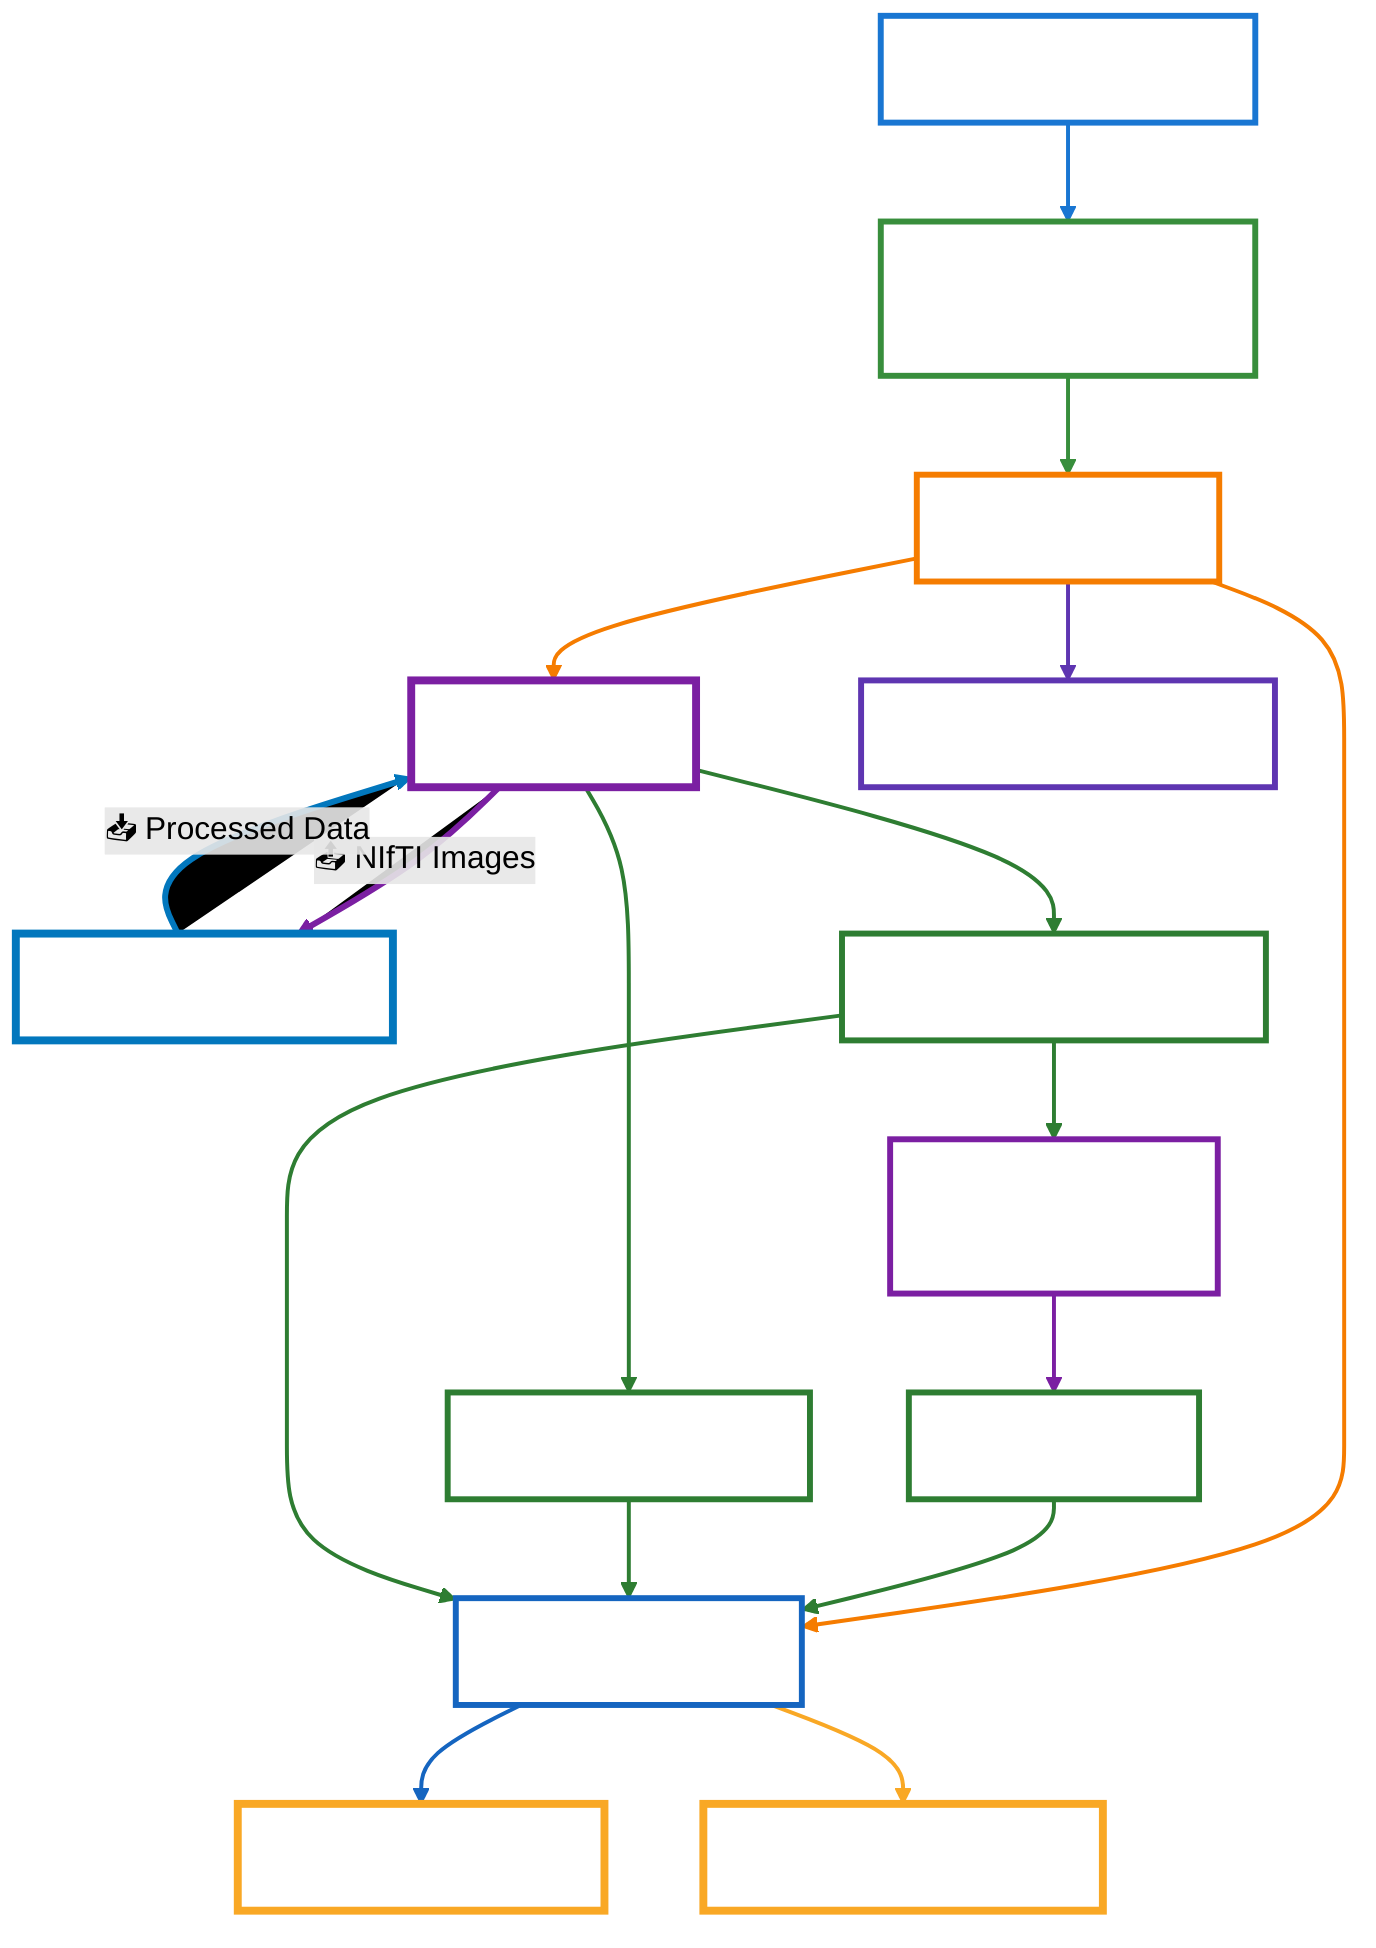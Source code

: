 graph TD
    A["📁 DICOM Images"] --> B["🔄 DICOM to NIfTI<br/>Conversion"]
    B --> C["🩻 NIfTI Files"]
    C --> D["🧠 Segment"]
    C --> I["🖥️ Image Server"]
    C --> M["🔍 DICOM Inspector"]
    D -->|"📤 NIfTI Images"| E["⚡ Nvidia Vista-3D"]
    E -->|"📥 Processed Data"| D
    D --> F["🎯 All Voxel Files"]
    D --> G["🔍 Single Voxel Files"]
    G --> L["🔄 NIfTI to PLY<br/>Conversion"]
    L --> J["🔺 PLY Files"]
    J --> I["🖥️ Image Server"]
    F --> I["🖥️ Image Server"]
    G --> I["🖥️ Image Server"]
    I --> H["👁️ NiiVue Viewer"]
    I --> K["👁️ Open 3D Viewer"]
    
    %% Input/Data nodes - Medical blue theme
    style A fill:transparent,stroke:#1976d2,stroke-width:3px,color:#fff,font-weight:bold
    style B fill:transparent,stroke:#388e3c,stroke-width:3px,color:#fff,font-weight:bold
    style C fill:transparent,stroke:#f57c00,stroke-width:3px,color:#fff,font-weight:bold
    
    %% Processing nodes - Tech purple theme
    style D fill:transparent,stroke:#7b1fa2,stroke-width:4px,color:#fff,font-weight:bold
    style E fill:transparent,stroke:#0277bd,stroke-width:4px,color:#fff,font-weight:bold
    style L fill:transparent,stroke:#7b1fa2,stroke-width:3px,color:#fff,font-weight:bold
    style M fill:transparent,stroke:#5e35b1,stroke-width:3px,color:#fff,font-weight:bold
    
    %% Output nodes - Success green theme
    style F fill:transparent,stroke:#2e7d32,stroke-width:3px,color:#fff,font-weight:bold
    style G fill:transparent,stroke:#2e7d32,stroke-width:3px,color:#fff,font-weight:bold
    style J fill:transparent,stroke:#2e7d32,stroke-width:3px,color:#fff,font-weight:bold
    
    %% Image Server - Server blue theme
    style I fill:transparent,stroke:#1565c0,stroke-width:3px,color:#fff,font-weight:bold
    
    %% Final visualization - Premium gold theme
    style H fill:transparent,stroke:#f9a825,stroke-width:4px,color:#fff,font-weight:bold
    style K fill:transparent,stroke:#f9a825,stroke-width:4px,color:#fff,font-weight:bold
    
    %% Connection styling
    linkStyle 0 stroke:#1976d2,stroke-width:2px
    linkStyle 1 stroke:#388e3c,stroke-width:2px
    linkStyle 2 stroke:#f57c00,stroke-width:2px
    linkStyle 3 stroke:#f57c00,stroke-width:2px
    linkStyle 4 stroke:#5e35b1,stroke-width:2px
    linkStyle 5 stroke:#7b1fa2,stroke-width:3px,color:#000,fill:#000
    linkStyle 6 stroke:#0277bd,stroke-width:3px,color:#000,fill:#000
    linkStyle 7 stroke:#2e7d32,stroke-width:2px
    linkStyle 8 stroke:#2e7d32,stroke-width:2px
    linkStyle 9 stroke:#2e7d32,stroke-width:2px
    linkStyle 10 stroke:#7b1fa2,stroke-width:2px
    linkStyle 11 stroke:#2e7d32,stroke-width:2px
    linkStyle 12 stroke:#2e7d32,stroke-width:2px
    linkStyle 13 stroke:#2e7d32,stroke-width:2px
    linkStyle 14 stroke:#1565c0,stroke-width:2px
    linkStyle 15 stroke:#f9a825,stroke-width:2px